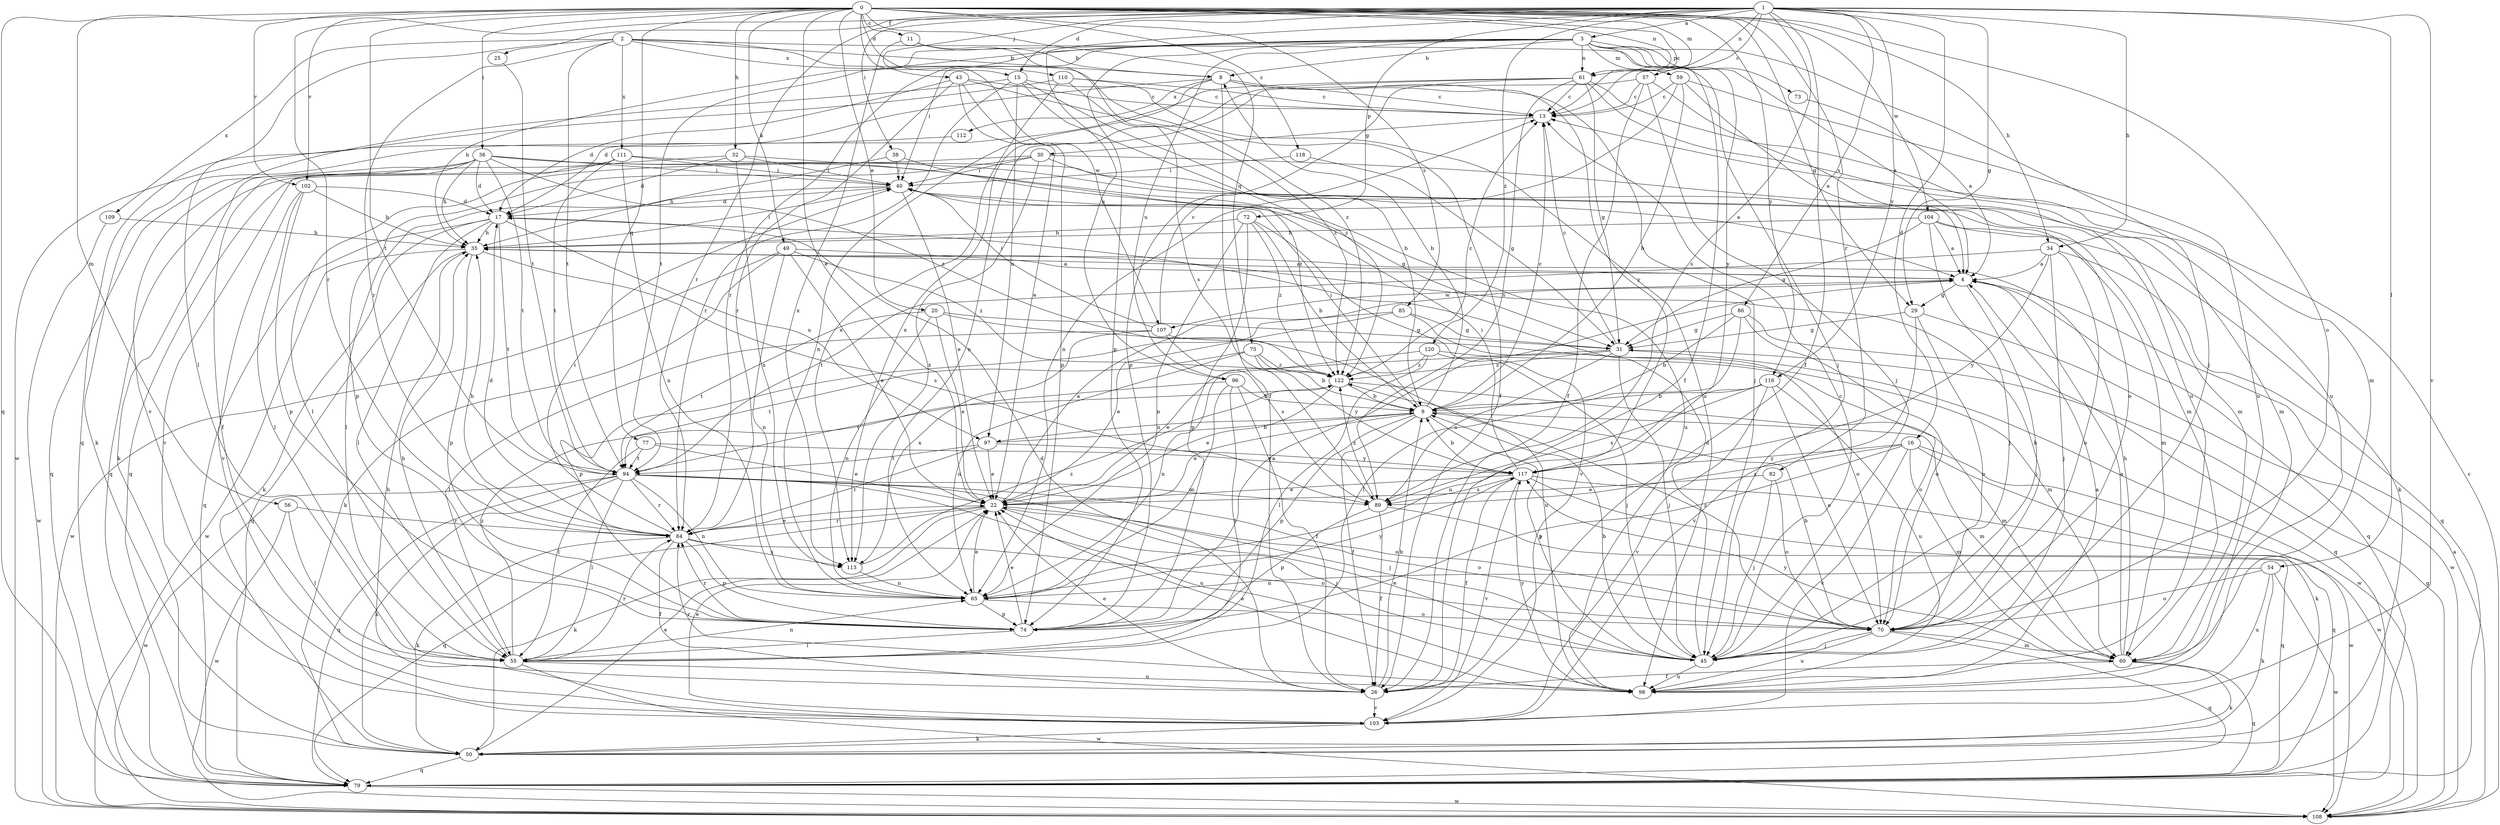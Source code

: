strict digraph  {
0;
1;
2;
3;
4;
8;
9;
11;
13;
15;
16;
17;
20;
22;
25;
26;
29;
30;
31;
32;
34;
35;
36;
38;
40;
43;
45;
49;
50;
54;
55;
56;
57;
59;
60;
61;
65;
70;
72;
73;
74;
75;
77;
79;
82;
84;
85;
86;
89;
94;
96;
97;
98;
102;
103;
104;
107;
108;
109;
110;
111;
112;
113;
116;
117;
118;
120;
122;
0 -> 11  [label=c];
0 -> 13  [label=c];
0 -> 15  [label=d];
0 -> 20  [label=e];
0 -> 22  [label=e];
0 -> 29  [label=g];
0 -> 32  [label=h];
0 -> 34  [label=h];
0 -> 36  [label=i];
0 -> 49  [label=k];
0 -> 56  [label=m];
0 -> 57  [label=m];
0 -> 61  [label=n];
0 -> 70  [label=o];
0 -> 75  [label=q];
0 -> 77  [label=q];
0 -> 79  [label=q];
0 -> 82  [label=r];
0 -> 84  [label=r];
0 -> 85  [label=s];
0 -> 94  [label=t];
0 -> 102  [label=v];
0 -> 104  [label=w];
0 -> 107  [label=w];
0 -> 116  [label=y];
0 -> 118  [label=z];
1 -> 3  [label=a];
1 -> 13  [label=c];
1 -> 15  [label=d];
1 -> 16  [label=d];
1 -> 25  [label=f];
1 -> 26  [label=f];
1 -> 29  [label=g];
1 -> 34  [label=h];
1 -> 38  [label=i];
1 -> 43  [label=j];
1 -> 54  [label=l];
1 -> 61  [label=n];
1 -> 72  [label=p];
1 -> 84  [label=r];
1 -> 86  [label=s];
1 -> 89  [label=s];
1 -> 96  [label=u];
1 -> 102  [label=v];
1 -> 103  [label=v];
1 -> 116  [label=y];
1 -> 120  [label=z];
2 -> 8  [label=b];
2 -> 45  [label=j];
2 -> 55  [label=l];
2 -> 84  [label=r];
2 -> 94  [label=t];
2 -> 109  [label=x];
2 -> 110  [label=x];
2 -> 111  [label=x];
2 -> 122  [label=z];
3 -> 4  [label=a];
3 -> 8  [label=b];
3 -> 26  [label=f];
3 -> 35  [label=h];
3 -> 40  [label=i];
3 -> 45  [label=j];
3 -> 59  [label=m];
3 -> 61  [label=n];
3 -> 73  [label=p];
3 -> 74  [label=p];
3 -> 84  [label=r];
3 -> 94  [label=t];
3 -> 96  [label=u];
3 -> 117  [label=y];
4 -> 29  [label=g];
4 -> 45  [label=j];
4 -> 79  [label=q];
4 -> 107  [label=w];
8 -> 13  [label=c];
8 -> 26  [label=f];
8 -> 45  [label=j];
8 -> 65  [label=n];
8 -> 108  [label=w];
8 -> 112  [label=x];
8 -> 117  [label=y];
9 -> 8  [label=b];
9 -> 13  [label=c];
9 -> 22  [label=e];
9 -> 26  [label=f];
9 -> 40  [label=i];
9 -> 45  [label=j];
9 -> 60  [label=m];
9 -> 74  [label=p];
9 -> 97  [label=u];
11 -> 8  [label=b];
11 -> 89  [label=s];
11 -> 113  [label=x];
13 -> 30  [label=g];
15 -> 9  [label=b];
15 -> 13  [label=c];
15 -> 84  [label=r];
15 -> 97  [label=u];
15 -> 103  [label=v];
15 -> 122  [label=z];
16 -> 50  [label=k];
16 -> 60  [label=m];
16 -> 74  [label=p];
16 -> 89  [label=s];
16 -> 103  [label=v];
16 -> 108  [label=w];
16 -> 117  [label=y];
17 -> 35  [label=h];
17 -> 50  [label=k];
17 -> 55  [label=l];
17 -> 79  [label=q];
17 -> 94  [label=t];
17 -> 97  [label=u];
20 -> 22  [label=e];
20 -> 31  [label=g];
20 -> 65  [label=n];
20 -> 94  [label=t];
20 -> 98  [label=u];
22 -> 4  [label=a];
22 -> 45  [label=j];
22 -> 50  [label=k];
22 -> 70  [label=o];
22 -> 79  [label=q];
22 -> 84  [label=r];
25 -> 94  [label=t];
26 -> 9  [label=b];
26 -> 17  [label=d];
26 -> 22  [label=e];
26 -> 103  [label=v];
29 -> 31  [label=g];
29 -> 70  [label=o];
29 -> 103  [label=v];
29 -> 108  [label=w];
30 -> 40  [label=i];
30 -> 55  [label=l];
30 -> 60  [label=m];
30 -> 70  [label=o];
30 -> 74  [label=p];
30 -> 113  [label=x];
31 -> 13  [label=c];
31 -> 22  [label=e];
31 -> 45  [label=j];
31 -> 89  [label=s];
31 -> 108  [label=w];
31 -> 122  [label=z];
32 -> 17  [label=d];
32 -> 40  [label=i];
32 -> 79  [label=q];
32 -> 98  [label=u];
32 -> 113  [label=x];
34 -> 4  [label=a];
34 -> 45  [label=j];
34 -> 70  [label=o];
34 -> 79  [label=q];
34 -> 94  [label=t];
34 -> 117  [label=y];
35 -> 4  [label=a];
35 -> 40  [label=i];
35 -> 74  [label=p];
35 -> 79  [label=q];
35 -> 89  [label=s];
35 -> 108  [label=w];
36 -> 4  [label=a];
36 -> 17  [label=d];
36 -> 26  [label=f];
36 -> 35  [label=h];
36 -> 40  [label=i];
36 -> 50  [label=k];
36 -> 60  [label=m];
36 -> 79  [label=q];
36 -> 94  [label=t];
36 -> 122  [label=z];
38 -> 35  [label=h];
38 -> 40  [label=i];
38 -> 122  [label=z];
40 -> 17  [label=d];
40 -> 22  [label=e];
40 -> 31  [label=g];
40 -> 55  [label=l];
43 -> 13  [label=c];
43 -> 17  [label=d];
43 -> 22  [label=e];
43 -> 26  [label=f];
43 -> 74  [label=p];
43 -> 84  [label=r];
45 -> 9  [label=b];
45 -> 13  [label=c];
45 -> 17  [label=d];
45 -> 22  [label=e];
45 -> 98  [label=u];
49 -> 4  [label=a];
49 -> 22  [label=e];
49 -> 50  [label=k];
49 -> 65  [label=n];
49 -> 108  [label=w];
49 -> 122  [label=z];
50 -> 22  [label=e];
50 -> 79  [label=q];
54 -> 50  [label=k];
54 -> 65  [label=n];
54 -> 70  [label=o];
54 -> 98  [label=u];
54 -> 108  [label=w];
55 -> 35  [label=h];
55 -> 65  [label=n];
55 -> 84  [label=r];
55 -> 98  [label=u];
55 -> 108  [label=w];
55 -> 122  [label=z];
56 -> 55  [label=l];
56 -> 84  [label=r];
56 -> 108  [label=w];
57 -> 13  [label=c];
57 -> 26  [label=f];
57 -> 45  [label=j];
57 -> 65  [label=n];
57 -> 98  [label=u];
59 -> 4  [label=a];
59 -> 9  [label=b];
59 -> 13  [label=c];
59 -> 65  [label=n];
59 -> 98  [label=u];
60 -> 4  [label=a];
60 -> 26  [label=f];
60 -> 35  [label=h];
60 -> 50  [label=k];
60 -> 79  [label=q];
60 -> 117  [label=y];
61 -> 13  [label=c];
61 -> 17  [label=d];
61 -> 31  [label=g];
61 -> 60  [label=m];
61 -> 74  [label=p];
61 -> 89  [label=s];
61 -> 98  [label=u];
61 -> 113  [label=x];
65 -> 22  [label=e];
65 -> 70  [label=o];
65 -> 74  [label=p];
65 -> 117  [label=y];
70 -> 9  [label=b];
70 -> 35  [label=h];
70 -> 45  [label=j];
70 -> 60  [label=m];
70 -> 79  [label=q];
70 -> 98  [label=u];
70 -> 122  [label=z];
72 -> 9  [label=b];
72 -> 35  [label=h];
72 -> 65  [label=n];
72 -> 74  [label=p];
72 -> 103  [label=v];
72 -> 122  [label=z];
73 -> 4  [label=a];
74 -> 4  [label=a];
74 -> 22  [label=e];
74 -> 55  [label=l];
74 -> 84  [label=r];
75 -> 9  [label=b];
75 -> 65  [label=n];
75 -> 94  [label=t];
75 -> 117  [label=y];
75 -> 122  [label=z];
77 -> 22  [label=e];
77 -> 55  [label=l];
77 -> 94  [label=t];
77 -> 117  [label=y];
79 -> 108  [label=w];
82 -> 22  [label=e];
82 -> 45  [label=j];
82 -> 70  [label=o];
84 -> 17  [label=d];
84 -> 22  [label=e];
84 -> 26  [label=f];
84 -> 35  [label=h];
84 -> 40  [label=i];
84 -> 50  [label=k];
84 -> 70  [label=o];
84 -> 74  [label=p];
84 -> 113  [label=x];
85 -> 22  [label=e];
85 -> 31  [label=g];
85 -> 70  [label=o];
85 -> 74  [label=p];
86 -> 9  [label=b];
86 -> 31  [label=g];
86 -> 55  [label=l];
86 -> 70  [label=o];
86 -> 79  [label=q];
89 -> 26  [label=f];
89 -> 74  [label=p];
89 -> 79  [label=q];
89 -> 122  [label=z];
94 -> 45  [label=j];
94 -> 50  [label=k];
94 -> 55  [label=l];
94 -> 65  [label=n];
94 -> 70  [label=o];
94 -> 79  [label=q];
94 -> 84  [label=r];
94 -> 89  [label=s];
94 -> 98  [label=u];
94 -> 108  [label=w];
96 -> 9  [label=b];
96 -> 26  [label=f];
96 -> 55  [label=l];
96 -> 65  [label=n];
96 -> 94  [label=t];
97 -> 9  [label=b];
97 -> 22  [label=e];
97 -> 84  [label=r];
97 -> 94  [label=t];
97 -> 117  [label=y];
98 -> 4  [label=a];
98 -> 22  [label=e];
98 -> 84  [label=r];
98 -> 117  [label=y];
102 -> 17  [label=d];
102 -> 35  [label=h];
102 -> 55  [label=l];
102 -> 74  [label=p];
102 -> 103  [label=v];
103 -> 22  [label=e];
103 -> 35  [label=h];
103 -> 50  [label=k];
104 -> 4  [label=a];
104 -> 31  [label=g];
104 -> 35  [label=h];
104 -> 45  [label=j];
104 -> 50  [label=k];
104 -> 60  [label=m];
107 -> 13  [label=c];
107 -> 40  [label=i];
107 -> 55  [label=l];
107 -> 60  [label=m];
107 -> 89  [label=s];
107 -> 113  [label=x];
108 -> 4  [label=a];
108 -> 13  [label=c];
108 -> 31  [label=g];
109 -> 35  [label=h];
109 -> 108  [label=w];
110 -> 13  [label=c];
110 -> 79  [label=q];
110 -> 98  [label=u];
110 -> 113  [label=x];
110 -> 122  [label=z];
111 -> 40  [label=i];
111 -> 60  [label=m];
111 -> 65  [label=n];
111 -> 79  [label=q];
111 -> 94  [label=t];
111 -> 103  [label=v];
112 -> 50  [label=k];
113 -> 65  [label=n];
113 -> 122  [label=z];
116 -> 9  [label=b];
116 -> 65  [label=n];
116 -> 70  [label=o];
116 -> 89  [label=s];
116 -> 98  [label=u];
116 -> 103  [label=v];
117 -> 9  [label=b];
117 -> 22  [label=e];
117 -> 26  [label=f];
117 -> 40  [label=i];
117 -> 79  [label=q];
117 -> 89  [label=s];
117 -> 103  [label=v];
117 -> 108  [label=w];
118 -> 31  [label=g];
118 -> 40  [label=i];
120 -> 45  [label=j];
120 -> 55  [label=l];
120 -> 65  [label=n];
120 -> 70  [label=o];
120 -> 122  [label=z];
122 -> 9  [label=b];
122 -> 13  [label=c];
122 -> 22  [label=e];
122 -> 60  [label=m];
}
